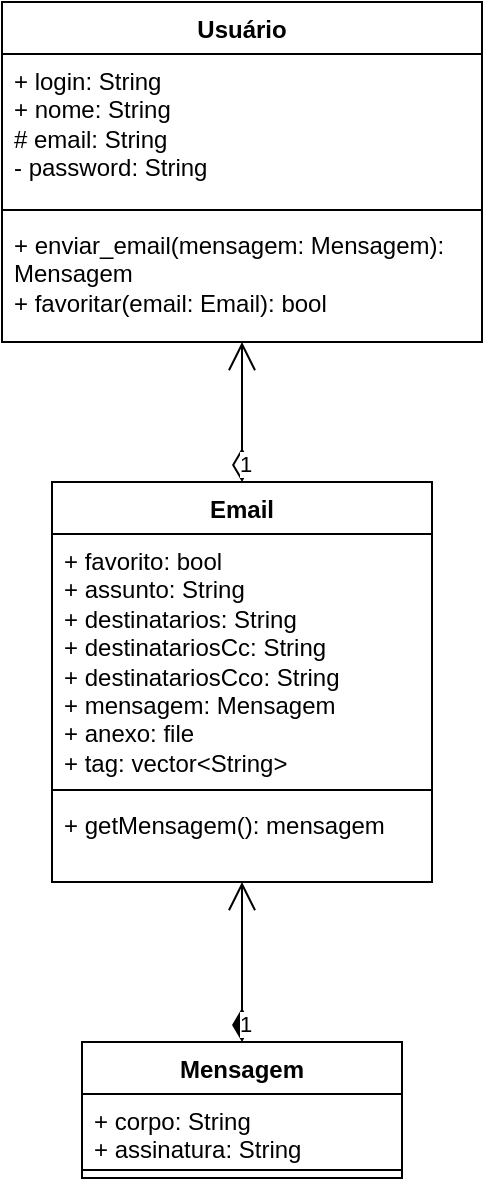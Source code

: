<mxfile version="24.4.3" type="github">
  <diagram name="Página-1" id="sFj-9nxojYG9Ir2EwKP6">
    <mxGraphModel dx="880" dy="460" grid="1" gridSize="10" guides="1" tooltips="1" connect="1" arrows="1" fold="1" page="1" pageScale="1" pageWidth="1169" pageHeight="827" math="0" shadow="0">
      <root>
        <mxCell id="0" />
        <mxCell id="1" parent="0" />
        <mxCell id="zKpYOiAQJcgT-0wGKHUt-1" value="Usuário" style="swimlane;fontStyle=1;align=center;verticalAlign=top;childLayout=stackLayout;horizontal=1;startSize=26;horizontalStack=0;resizeParent=1;resizeParentMax=0;resizeLast=0;collapsible=1;marginBottom=0;whiteSpace=wrap;html=1;" vertex="1" parent="1">
          <mxGeometry x="360" y="80" width="240" height="170" as="geometry" />
        </mxCell>
        <mxCell id="zKpYOiAQJcgT-0wGKHUt-2" value="+ login: String&lt;div&gt;+ nome: String&lt;/div&gt;&lt;div&gt;# email: String&lt;/div&gt;&lt;div&gt;- password: String&lt;/div&gt;&lt;div&gt;&lt;br&gt;&lt;/div&gt;" style="text;strokeColor=none;fillColor=none;align=left;verticalAlign=top;spacingLeft=4;spacingRight=4;overflow=hidden;rotatable=0;points=[[0,0.5],[1,0.5]];portConstraint=eastwest;whiteSpace=wrap;html=1;" vertex="1" parent="zKpYOiAQJcgT-0wGKHUt-1">
          <mxGeometry y="26" width="240" height="74" as="geometry" />
        </mxCell>
        <mxCell id="zKpYOiAQJcgT-0wGKHUt-3" value="" style="line;strokeWidth=1;fillColor=none;align=left;verticalAlign=middle;spacingTop=-1;spacingLeft=3;spacingRight=3;rotatable=0;labelPosition=right;points=[];portConstraint=eastwest;strokeColor=inherit;" vertex="1" parent="zKpYOiAQJcgT-0wGKHUt-1">
          <mxGeometry y="100" width="240" height="8" as="geometry" />
        </mxCell>
        <mxCell id="zKpYOiAQJcgT-0wGKHUt-4" value="+ enviar_email(mensagem: Mensagem): Mensagem&lt;div&gt;+ favoritar(email: Email): bool&lt;/div&gt;" style="text;strokeColor=none;fillColor=none;align=left;verticalAlign=top;spacingLeft=4;spacingRight=4;overflow=hidden;rotatable=0;points=[[0,0.5],[1,0.5]];portConstraint=eastwest;whiteSpace=wrap;html=1;" vertex="1" parent="zKpYOiAQJcgT-0wGKHUt-1">
          <mxGeometry y="108" width="240" height="62" as="geometry" />
        </mxCell>
        <mxCell id="zKpYOiAQJcgT-0wGKHUt-9" value="Mensagem" style="swimlane;fontStyle=1;align=center;verticalAlign=top;childLayout=stackLayout;horizontal=1;startSize=26;horizontalStack=0;resizeParent=1;resizeParentMax=0;resizeLast=0;collapsible=1;marginBottom=0;whiteSpace=wrap;html=1;" vertex="1" parent="1">
          <mxGeometry x="400" y="600" width="160" height="68" as="geometry" />
        </mxCell>
        <mxCell id="zKpYOiAQJcgT-0wGKHUt-10" value="+ corpo: String&lt;div&gt;+ assinatura: String&lt;/div&gt;" style="text;strokeColor=none;fillColor=none;align=left;verticalAlign=top;spacingLeft=4;spacingRight=4;overflow=hidden;rotatable=0;points=[[0,0.5],[1,0.5]];portConstraint=eastwest;whiteSpace=wrap;html=1;" vertex="1" parent="zKpYOiAQJcgT-0wGKHUt-9">
          <mxGeometry y="26" width="160" height="34" as="geometry" />
        </mxCell>
        <mxCell id="zKpYOiAQJcgT-0wGKHUt-11" value="" style="line;strokeWidth=1;fillColor=none;align=left;verticalAlign=middle;spacingTop=-1;spacingLeft=3;spacingRight=3;rotatable=0;labelPosition=right;points=[];portConstraint=eastwest;strokeColor=inherit;" vertex="1" parent="zKpYOiAQJcgT-0wGKHUt-9">
          <mxGeometry y="60" width="160" height="8" as="geometry" />
        </mxCell>
        <mxCell id="zKpYOiAQJcgT-0wGKHUt-13" value="Email" style="swimlane;fontStyle=1;align=center;verticalAlign=top;childLayout=stackLayout;horizontal=1;startSize=26;horizontalStack=0;resizeParent=1;resizeParentMax=0;resizeLast=0;collapsible=1;marginBottom=0;whiteSpace=wrap;html=1;" vertex="1" parent="1">
          <mxGeometry x="385" y="320" width="190" height="200" as="geometry" />
        </mxCell>
        <mxCell id="zKpYOiAQJcgT-0wGKHUt-14" value="&lt;div&gt;+ favorito: bool&lt;/div&gt;+ assunto: String&lt;div&gt;+ destinatarios: String&lt;/div&gt;&lt;div&gt;+ destinatariosCc: String&lt;/div&gt;&lt;div&gt;+ destinatariosCco: String&lt;/div&gt;&lt;div&gt;+ mensagem: Mensagem&lt;/div&gt;&lt;div&gt;+ anexo: file&lt;/div&gt;&lt;div&gt;+ tag: vector&amp;lt;String&amp;gt;&lt;/div&gt;" style="text;strokeColor=none;fillColor=none;align=left;verticalAlign=top;spacingLeft=4;spacingRight=4;overflow=hidden;rotatable=0;points=[[0,0.5],[1,0.5]];portConstraint=eastwest;whiteSpace=wrap;html=1;" vertex="1" parent="zKpYOiAQJcgT-0wGKHUt-13">
          <mxGeometry y="26" width="190" height="124" as="geometry" />
        </mxCell>
        <mxCell id="zKpYOiAQJcgT-0wGKHUt-15" value="" style="line;strokeWidth=1;fillColor=none;align=left;verticalAlign=middle;spacingTop=-1;spacingLeft=3;spacingRight=3;rotatable=0;labelPosition=right;points=[];portConstraint=eastwest;strokeColor=inherit;" vertex="1" parent="zKpYOiAQJcgT-0wGKHUt-13">
          <mxGeometry y="150" width="190" height="8" as="geometry" />
        </mxCell>
        <mxCell id="zKpYOiAQJcgT-0wGKHUt-16" value="+ getMensagem(): mensagem" style="text;strokeColor=none;fillColor=none;align=left;verticalAlign=top;spacingLeft=4;spacingRight=4;overflow=hidden;rotatable=0;points=[[0,0.5],[1,0.5]];portConstraint=eastwest;whiteSpace=wrap;html=1;" vertex="1" parent="zKpYOiAQJcgT-0wGKHUt-13">
          <mxGeometry y="158" width="190" height="42" as="geometry" />
        </mxCell>
        <mxCell id="zKpYOiAQJcgT-0wGKHUt-27" value="1" style="endArrow=open;html=1;endSize=12;startArrow=diamondThin;startSize=14;startFill=1;edgeStyle=orthogonalEdgeStyle;align=left;verticalAlign=bottom;rounded=0;exitX=0.5;exitY=0;exitDx=0;exitDy=0;" edge="1" parent="1" source="zKpYOiAQJcgT-0wGKHUt-9">
          <mxGeometry x="-1" y="3" relative="1" as="geometry">
            <mxPoint x="380" y="560" as="sourcePoint" />
            <mxPoint x="480" y="520" as="targetPoint" />
            <Array as="points">
              <mxPoint x="480" y="520" />
            </Array>
          </mxGeometry>
        </mxCell>
        <mxCell id="zKpYOiAQJcgT-0wGKHUt-28" value="1" style="endArrow=open;html=1;endSize=12;startArrow=diamondThin;startSize=14;startFill=0;edgeStyle=orthogonalEdgeStyle;align=left;verticalAlign=bottom;rounded=0;exitX=0.5;exitY=0;exitDx=0;exitDy=0;entryX=0.5;entryY=1;entryDx=0;entryDy=0;entryPerimeter=0;" edge="1" parent="1" source="zKpYOiAQJcgT-0wGKHUt-13" target="zKpYOiAQJcgT-0wGKHUt-4">
          <mxGeometry x="-1" y="3" relative="1" as="geometry">
            <mxPoint x="360" y="300" as="sourcePoint" />
            <mxPoint x="480" y="260" as="targetPoint" />
          </mxGeometry>
        </mxCell>
      </root>
    </mxGraphModel>
  </diagram>
</mxfile>
